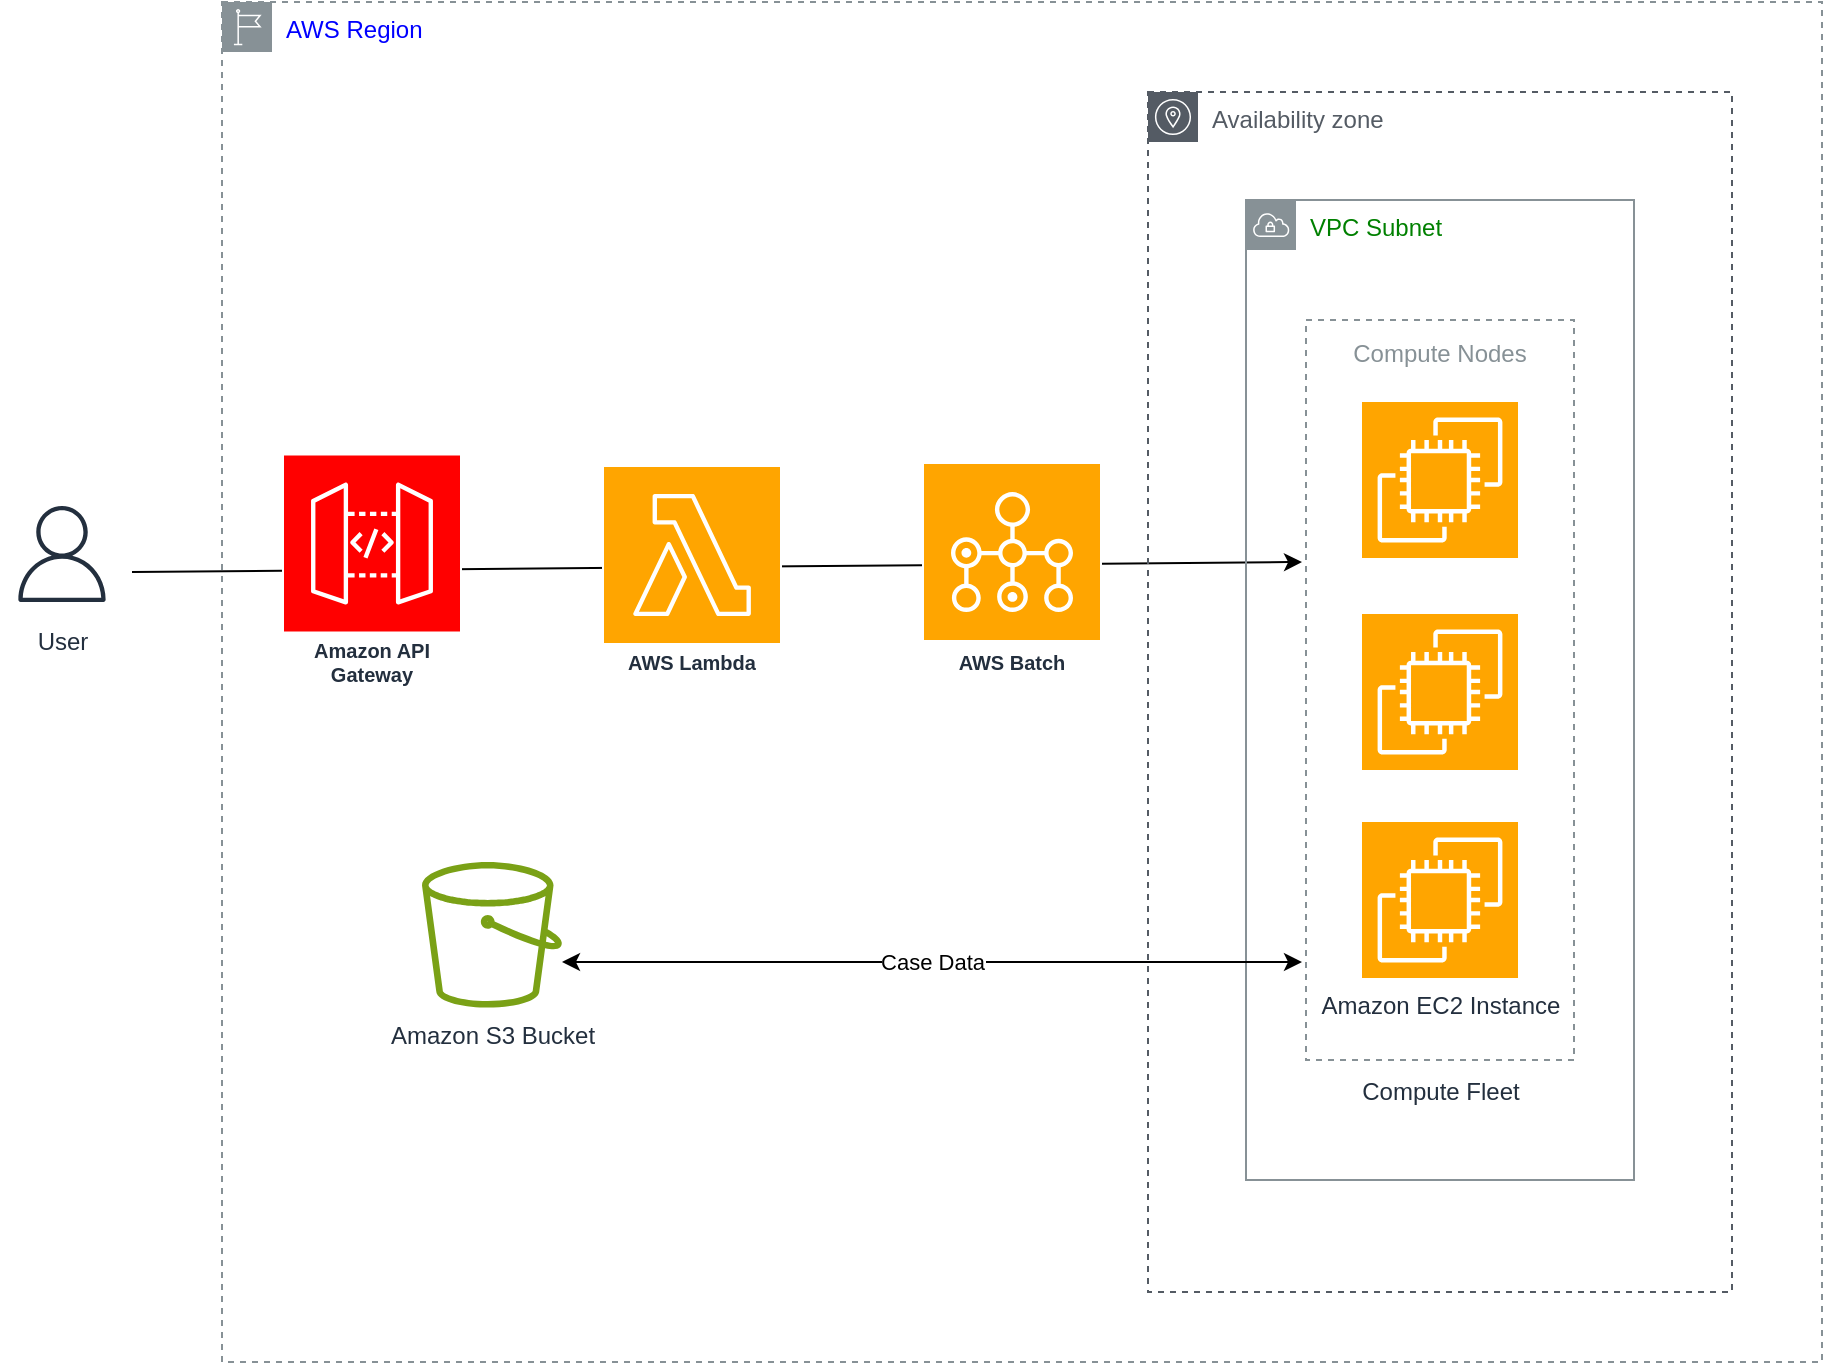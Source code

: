 <mxfile version="24.8.4">
  <diagram name="Página-1" id="rU_vnOLSPnBKE_kQtFO0">
    <mxGraphModel dx="1434" dy="706" grid="1" gridSize="10" guides="1" tooltips="1" connect="1" arrows="1" fold="1" page="1" pageScale="1" pageWidth="827" pageHeight="1169" math="0" shadow="0">
      <root>
        <mxCell id="0" />
        <mxCell id="1" parent="0" />
        <mxCell id="JXdpe5-rwqNQR8mmp9QS-31" style="edgeStyle=none;rounded=0;orthogonalLoop=1;jettySize=auto;html=1;" parent="1" edge="1">
          <mxGeometry relative="1" as="geometry">
            <mxPoint x="660" y="520" as="targetPoint" />
            <mxPoint x="75" y="525" as="sourcePoint" />
          </mxGeometry>
        </mxCell>
        <mxCell id="JXdpe5-rwqNQR8mmp9QS-5" value="AWS Lambda" style="sketch=0;outlineConnect=0;fontColor=#232F3E;gradientColor=none;strokeColor=#ffffff;fillColor=#FFA500;dashed=0;verticalLabelPosition=middle;verticalAlign=bottom;align=center;html=1;whiteSpace=wrap;fontSize=10;fontStyle=1;spacing=3;shape=mxgraph.aws4.productIcon;prIcon=mxgraph.aws4.lambda;" parent="1" vertex="1">
          <mxGeometry x="310" y="471.5" width="90" height="108.5" as="geometry" />
        </mxCell>
        <mxCell id="JXdpe5-rwqNQR8mmp9QS-14" value="AWS Batch" style="sketch=0;outlineConnect=0;fontColor=#232F3E;gradientColor=none;strokeColor=#ffffff;fillColor=#FFA500;dashed=0;verticalLabelPosition=middle;verticalAlign=bottom;align=center;html=1;whiteSpace=wrap;fontSize=10;fontStyle=1;spacing=3;shape=mxgraph.aws4.productIcon;prIcon=mxgraph.aws4.batch;" parent="1" vertex="1">
          <mxGeometry x="470" y="470" width="90" height="110" as="geometry" />
        </mxCell>
        <mxCell id="JXdpe5-rwqNQR8mmp9QS-21" value="" style="sketch=0;points=[[0,0,0],[0.25,0,0],[0.5,0,0],[0.75,0,0],[1,0,0],[0,1,0],[0.25,1,0],[0.5,1,0],[0.75,1,0],[1,1,0],[0,0.25,0],[0,0.5,0],[0,0.75,0],[1,0.25,0],[1,0.5,0],[1,0.75,0]];outlineConnect=0;fontColor=#232F3E;fillColor=#FFA500;strokeColor=#ffffff;dashed=0;verticalLabelPosition=bottom;verticalAlign=top;align=center;html=1;fontSize=12;fontStyle=0;aspect=fixed;shape=mxgraph.aws4.resourceIcon;resIcon=mxgraph.aws4.ec2;" parent="1" vertex="1">
          <mxGeometry x="690" y="440" width="78" height="78" as="geometry" />
        </mxCell>
        <mxCell id="JXdpe5-rwqNQR8mmp9QS-22" value="" style="sketch=0;points=[[0,0,0],[0.25,0,0],[0.5,0,0],[0.75,0,0],[1,0,0],[0,1,0],[0.25,1,0],[0.5,1,0],[0.75,1,0],[1,1,0],[0,0.25,0],[0,0.5,0],[0,0.75,0],[1,0.25,0],[1,0.5,0],[1,0.75,0]];outlineConnect=0;fontColor=#232F3E;fillColor=#FFA500;strokeColor=#ffffff;dashed=0;verticalLabelPosition=bottom;verticalAlign=top;align=center;html=1;fontSize=12;fontStyle=0;aspect=fixed;shape=mxgraph.aws4.resourceIcon;resIcon=mxgraph.aws4.ec2;" parent="1" vertex="1">
          <mxGeometry x="690" y="546" width="78" height="78" as="geometry" />
        </mxCell>
        <mxCell id="JXdpe5-rwqNQR8mmp9QS-23" value="Amazon EC2 Instance&lt;div&gt;&lt;br&gt;&lt;/div&gt;&lt;div&gt;&lt;br&gt;&lt;/div&gt;&lt;div&gt;Compute Fleet&lt;/div&gt;" style="sketch=0;points=[[0,0,0],[0.25,0,0],[0.5,0,0],[0.75,0,0],[1,0,0],[0,1,0],[0.25,1,0],[0.5,1,0],[0.75,1,0],[1,1,0],[0,0.25,0],[0,0.5,0],[0,0.75,0],[1,0.25,0],[1,0.5,0],[1,0.75,0]];outlineConnect=0;fontColor=#232F3E;fillColor=#FFA500;strokeColor=#ffffff;dashed=0;verticalLabelPosition=bottom;verticalAlign=top;align=center;html=1;fontSize=12;fontStyle=0;aspect=fixed;shape=mxgraph.aws4.resourceIcon;resIcon=mxgraph.aws4.ec2;" parent="1" vertex="1">
          <mxGeometry x="690" y="650" width="78" height="78" as="geometry" />
        </mxCell>
        <mxCell id="JXdpe5-rwqNQR8mmp9QS-25" value="Amazon S3 Bucket" style="sketch=0;outlineConnect=0;fontColor=#232F3E;gradientColor=none;fillColor=#7AA116;strokeColor=none;dashed=0;verticalLabelPosition=bottom;verticalAlign=top;align=center;html=1;fontSize=12;fontStyle=0;aspect=fixed;pointerEvents=1;shape=mxgraph.aws4.bucket;" parent="1" vertex="1">
          <mxGeometry x="220" y="670" width="70" height="72.8" as="geometry" />
        </mxCell>
        <mxCell id="JXdpe5-rwqNQR8mmp9QS-29" value="Amazon API Gateway" style="sketch=0;outlineConnect=0;fontColor=#232F3E;gradientColor=none;strokeColor=#ffffff;fillColor=#FF0000;dashed=0;verticalLabelPosition=middle;verticalAlign=bottom;align=center;html=1;whiteSpace=wrap;fontSize=10;fontStyle=1;spacing=3;shape=mxgraph.aws4.productIcon;prIcon=mxgraph.aws4.api_gateway;" parent="1" vertex="1">
          <mxGeometry x="150" y="465.75" width="90" height="120" as="geometry" />
        </mxCell>
        <mxCell id="JXdpe5-rwqNQR8mmp9QS-36" style="edgeStyle=none;rounded=0;orthogonalLoop=1;jettySize=auto;html=1;exitX=0.5;exitY=0;exitDx=0;exitDy=0;" parent="1" edge="1">
          <mxGeometry relative="1" as="geometry">
            <mxPoint x="699" y="399" as="sourcePoint" />
            <mxPoint x="699" y="399" as="targetPoint" />
          </mxGeometry>
        </mxCell>
        <mxCell id="JXdpe5-rwqNQR8mmp9QS-37" style="edgeStyle=none;rounded=0;orthogonalLoop=1;jettySize=auto;html=1;exitX=1;exitY=0.5;exitDx=0;exitDy=0;" parent="1" edge="1">
          <mxGeometry relative="1" as="geometry">
            <mxPoint x="804" y="603" as="sourcePoint" />
            <mxPoint x="804" y="603" as="targetPoint" />
          </mxGeometry>
        </mxCell>
        <mxCell id="JXdpe5-rwqNQR8mmp9QS-40" value="User" style="sketch=0;outlineConnect=0;fontColor=#232F3E;gradientColor=none;strokeColor=#232F3E;fillColor=#ffffff;dashed=0;verticalLabelPosition=bottom;verticalAlign=top;align=center;html=1;fontSize=12;fontStyle=0;aspect=fixed;shape=mxgraph.aws4.resourceIcon;resIcon=mxgraph.aws4.user;" parent="1" vertex="1">
          <mxGeometry x="10" y="486" width="60" height="60" as="geometry" />
        </mxCell>
        <mxCell id="JXdpe5-rwqNQR8mmp9QS-44" value="Compute Nodes" style="outlineConnect=0;gradientColor=none;html=1;whiteSpace=wrap;fontSize=12;fontStyle=0;strokeColor=#879196;fillColor=none;verticalAlign=top;align=center;fontColor=#879196;dashed=1;spacingTop=3;" parent="1" vertex="1">
          <mxGeometry x="662" y="399" width="134" height="370" as="geometry" />
        </mxCell>
        <mxCell id="JXdpe5-rwqNQR8mmp9QS-45" value="VPC Subnet" style="sketch=0;outlineConnect=0;gradientColor=none;html=1;whiteSpace=wrap;fontSize=12;fontStyle=0;shape=mxgraph.aws4.group;grIcon=mxgraph.aws4.group_vpc;strokeColor=#879196;fillColor=none;verticalAlign=top;align=left;spacingLeft=30;fontColor=green;dashed=0;" parent="1" vertex="1">
          <mxGeometry x="632" y="339" width="194" height="490" as="geometry" />
        </mxCell>
        <mxCell id="JXdpe5-rwqNQR8mmp9QS-46" value="Availability zone" style="sketch=0;outlineConnect=0;gradientColor=none;html=1;whiteSpace=wrap;fontSize=12;fontStyle=0;shape=mxgraph.aws4.group;grIcon=mxgraph.aws4.group_availability_zone;strokeColor=#545B64;fillColor=none;verticalAlign=top;align=left;spacingLeft=30;fontColor=#545B64;dashed=1;" parent="1" vertex="1">
          <mxGeometry x="583" y="285" width="292" height="600" as="geometry" />
        </mxCell>
        <mxCell id="JXdpe5-rwqNQR8mmp9QS-50" value="AWS Region" style="sketch=0;outlineConnect=0;gradientColor=none;html=1;whiteSpace=wrap;fontSize=12;fontStyle=0;shape=mxgraph.aws4.group;grIcon=mxgraph.aws4.group_region;strokeColor=#879196;fillColor=none;verticalAlign=top;align=left;spacingLeft=30;fontColor=Blue;dashed=1;" parent="1" vertex="1">
          <mxGeometry x="120" y="240" width="800" height="680" as="geometry" />
        </mxCell>
        <mxCell id="sSCCdEppKUxsS8zySsix-1" value="Case Data" style="endArrow=classic;startArrow=classic;html=1;rounded=0;" edge="1" parent="1">
          <mxGeometry width="50" height="50" relative="1" as="geometry">
            <mxPoint x="290" y="720" as="sourcePoint" />
            <mxPoint x="660" y="720" as="targetPoint" />
            <Array as="points">
              <mxPoint x="320" y="720" />
            </Array>
          </mxGeometry>
        </mxCell>
      </root>
    </mxGraphModel>
  </diagram>
</mxfile>
